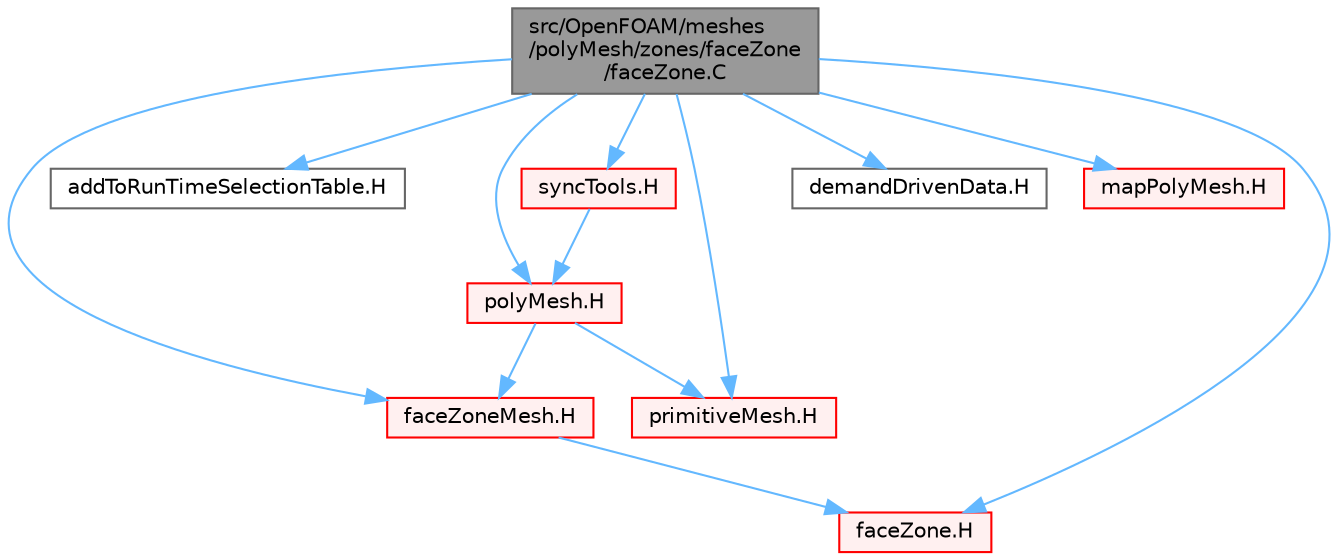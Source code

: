 digraph "src/OpenFOAM/meshes/polyMesh/zones/faceZone/faceZone.C"
{
 // LATEX_PDF_SIZE
  bgcolor="transparent";
  edge [fontname=Helvetica,fontsize=10,labelfontname=Helvetica,labelfontsize=10];
  node [fontname=Helvetica,fontsize=10,shape=box,height=0.2,width=0.4];
  Node1 [id="Node000001",label="src/OpenFOAM/meshes\l/polyMesh/zones/faceZone\l/faceZone.C",height=0.2,width=0.4,color="gray40", fillcolor="grey60", style="filled", fontcolor="black",tooltip=" "];
  Node1 -> Node2 [id="edge1_Node000001_Node000002",color="steelblue1",style="solid",tooltip=" "];
  Node2 [id="Node000002",label="faceZone.H",height=0.2,width=0.4,color="red", fillcolor="#FFF0F0", style="filled",URL="$faceZone_8H.html",tooltip=" "];
  Node1 -> Node221 [id="edge2_Node000001_Node000221",color="steelblue1",style="solid",tooltip=" "];
  Node221 [id="Node000221",label="addToRunTimeSelectionTable.H",height=0.2,width=0.4,color="grey40", fillcolor="white", style="filled",URL="$addToRunTimeSelectionTable_8H.html",tooltip="Macros for easy insertion into run-time selection tables."];
  Node1 -> Node222 [id="edge3_Node000001_Node000222",color="steelblue1",style="solid",tooltip=" "];
  Node222 [id="Node000222",label="faceZoneMesh.H",height=0.2,width=0.4,color="red", fillcolor="#FFF0F0", style="filled",URL="$faceZoneMesh_8H.html",tooltip="Foam::faceZoneMesh."];
  Node222 -> Node2 [id="edge4_Node000222_Node000002",color="steelblue1",style="solid",tooltip=" "];
  Node1 -> Node243 [id="edge5_Node000001_Node000243",color="steelblue1",style="solid",tooltip=" "];
  Node243 [id="Node000243",label="polyMesh.H",height=0.2,width=0.4,color="red", fillcolor="#FFF0F0", style="filled",URL="$polyMesh_8H.html",tooltip=" "];
  Node243 -> Node246 [id="edge6_Node000243_Node000246",color="steelblue1",style="solid",tooltip=" "];
  Node246 [id="Node000246",label="primitiveMesh.H",height=0.2,width=0.4,color="red", fillcolor="#FFF0F0", style="filled",URL="$primitiveMesh_8H.html",tooltip=" "];
  Node243 -> Node222 [id="edge7_Node000243_Node000222",color="steelblue1",style="solid",tooltip=" "];
  Node1 -> Node246 [id="edge8_Node000001_Node000246",color="steelblue1",style="solid",tooltip=" "];
  Node1 -> Node280 [id="edge9_Node000001_Node000280",color="steelblue1",style="solid",tooltip=" "];
  Node280 [id="Node000280",label="demandDrivenData.H",height=0.2,width=0.4,color="grey40", fillcolor="white", style="filled",URL="$demandDrivenData_8H.html",tooltip="Template functions to aid in the implementation of demand driven data."];
  Node1 -> Node281 [id="edge10_Node000001_Node000281",color="steelblue1",style="solid",tooltip=" "];
  Node281 [id="Node000281",label="mapPolyMesh.H",height=0.2,width=0.4,color="red", fillcolor="#FFF0F0", style="filled",URL="$mapPolyMesh_8H.html",tooltip=" "];
  Node1 -> Node284 [id="edge11_Node000001_Node000284",color="steelblue1",style="solid",tooltip=" "];
  Node284 [id="Node000284",label="syncTools.H",height=0.2,width=0.4,color="red", fillcolor="#FFF0F0", style="filled",URL="$syncTools_8H.html",tooltip=" "];
  Node284 -> Node243 [id="edge12_Node000284_Node000243",color="steelblue1",style="solid",tooltip=" "];
}
